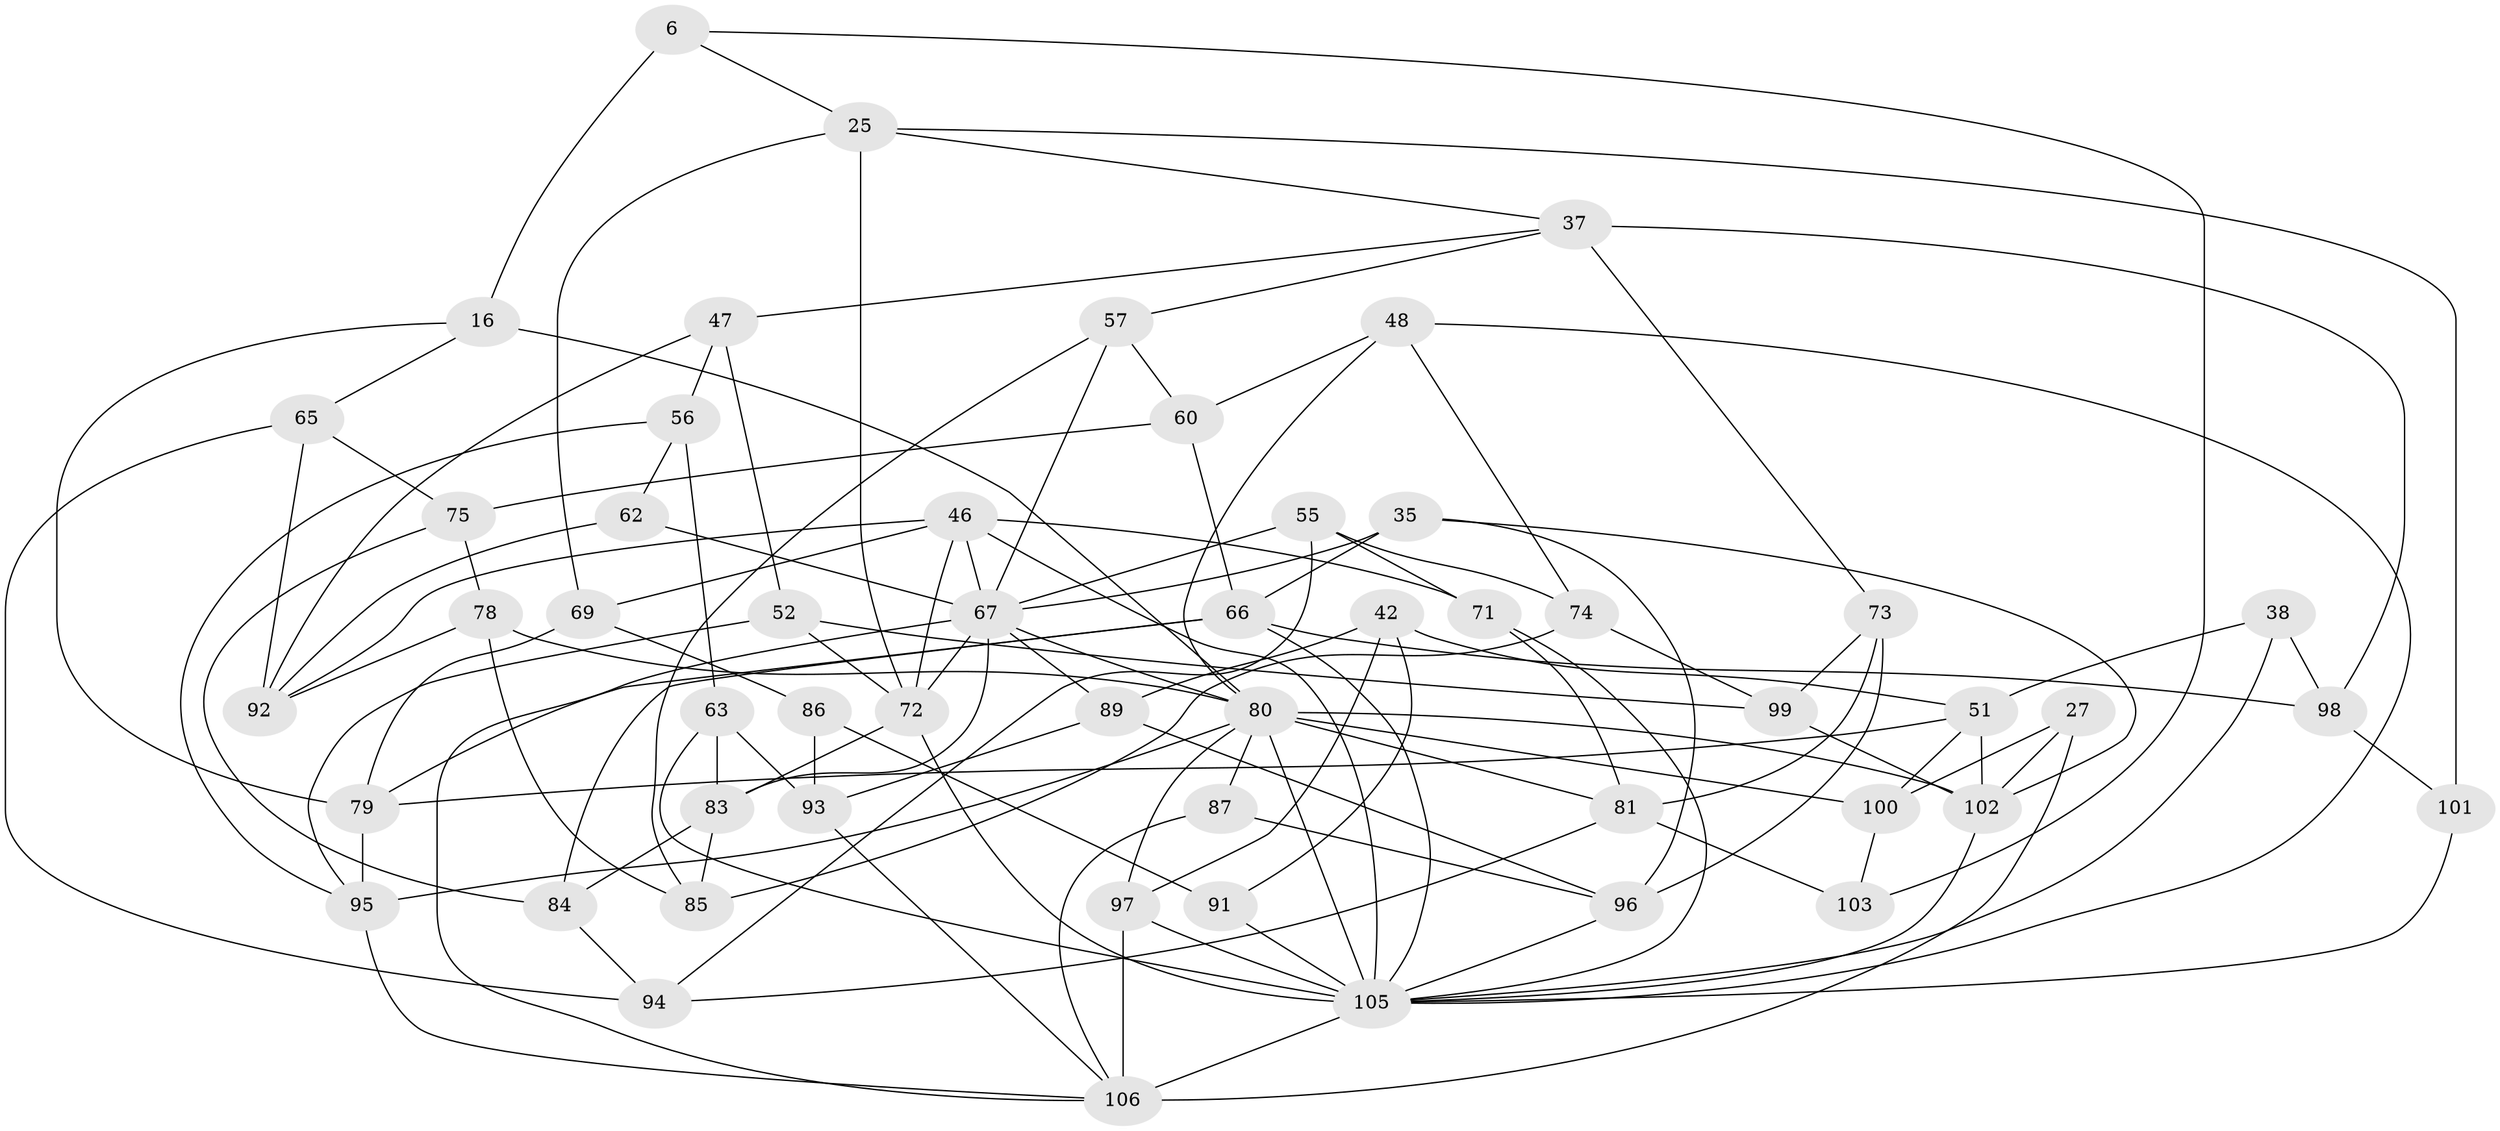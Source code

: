 // original degree distribution, {4: 1.0}
// Generated by graph-tools (version 1.1) at 2025/56/03/09/25 04:56:34]
// undirected, 53 vertices, 123 edges
graph export_dot {
graph [start="1"]
  node [color=gray90,style=filled];
  6;
  16 [super="+4"];
  25 [super="+19"];
  27;
  35 [super="+32+23"];
  37 [super="+20"];
  38;
  42;
  46 [super="+43"];
  47;
  48;
  51 [super="+33"];
  52;
  55;
  56;
  57;
  60;
  62;
  63;
  65;
  66 [super="+10"];
  67 [super="+31+64+41+44"];
  69;
  71;
  72 [super="+70"];
  73;
  74;
  75;
  78;
  79 [super="+50"];
  80 [super="+29+68+76"];
  81 [super="+58"];
  83 [super="+45"];
  84;
  85;
  86;
  87 [super="+39"];
  89 [super="+7"];
  91 [super="+77"];
  92 [super="+17"];
  93;
  94;
  95 [super="+53+61"];
  96 [super="+11+22"];
  97 [super="+82"];
  98 [super="+12"];
  99;
  100;
  101;
  102 [super="+90"];
  103;
  105 [super="+3+21+9+104+88"];
  106 [super="+2+8+59"];
  6 -- 103;
  6 -- 16 [weight=2];
  6 -- 25;
  16 -- 65;
  16 -- 80 [weight=2];
  16 -- 79;
  25 -- 101;
  25 -- 37;
  25 -- 69;
  25 -- 72 [weight=2];
  27 -- 102;
  27 -- 100;
  27 -- 106 [weight=2];
  35 -- 67 [weight=3];
  35 -- 96 [weight=2];
  35 -- 102;
  35 -- 66 [weight=2];
  37 -- 98 [weight=2];
  37 -- 57;
  37 -- 73;
  37 -- 47;
  38 -- 51 [weight=2];
  38 -- 98;
  38 -- 105;
  42 -- 97;
  42 -- 51;
  42 -- 91;
  42 -- 89;
  46 -- 69;
  46 -- 105;
  46 -- 67;
  46 -- 72;
  46 -- 92;
  46 -- 71;
  47 -- 56;
  47 -- 92;
  47 -- 52;
  48 -- 105;
  48 -- 60;
  48 -- 74;
  48 -- 80;
  51 -- 100;
  51 -- 79;
  51 -- 102;
  52 -- 99;
  52 -- 95;
  52 -- 72;
  55 -- 94;
  55 -- 74;
  55 -- 71;
  55 -- 67;
  56 -- 62;
  56 -- 63;
  56 -- 95;
  57 -- 85;
  57 -- 60;
  57 -- 67;
  60 -- 75;
  60 -- 66;
  62 -- 67;
  62 -- 92 [weight=2];
  63 -- 93;
  63 -- 83;
  63 -- 105;
  65 -- 92;
  65 -- 94;
  65 -- 75;
  66 -- 98;
  66 -- 79;
  66 -- 105 [weight=2];
  66 -- 84;
  67 -- 89 [weight=3];
  67 -- 72;
  67 -- 106 [weight=2];
  67 -- 83 [weight=2];
  67 -- 80;
  69 -- 86;
  69 -- 79;
  71 -- 81;
  71 -- 105;
  72 -- 105 [weight=2];
  72 -- 83;
  73 -- 99;
  73 -- 81;
  73 -- 96;
  74 -- 85;
  74 -- 99;
  75 -- 78;
  75 -- 84;
  78 -- 85;
  78 -- 80;
  78 -- 92;
  79 -- 95 [weight=2];
  80 -- 95 [weight=2];
  80 -- 97;
  80 -- 102;
  80 -- 87 [weight=2];
  80 -- 81;
  80 -- 105;
  80 -- 100;
  81 -- 103 [weight=2];
  81 -- 94;
  83 -- 84;
  83 -- 85;
  84 -- 94;
  86 -- 91 [weight=2];
  86 -- 93;
  87 -- 106 [weight=2];
  87 -- 96 [weight=2];
  89 -- 93;
  89 -- 96;
  91 -- 105 [weight=3];
  93 -- 106;
  95 -- 106 [weight=2];
  96 -- 105 [weight=2];
  97 -- 106 [weight=3];
  97 -- 105;
  98 -- 101 [weight=2];
  99 -- 102;
  100 -- 103;
  101 -- 105;
  102 -- 105 [weight=3];
  105 -- 106 [weight=4];
}
